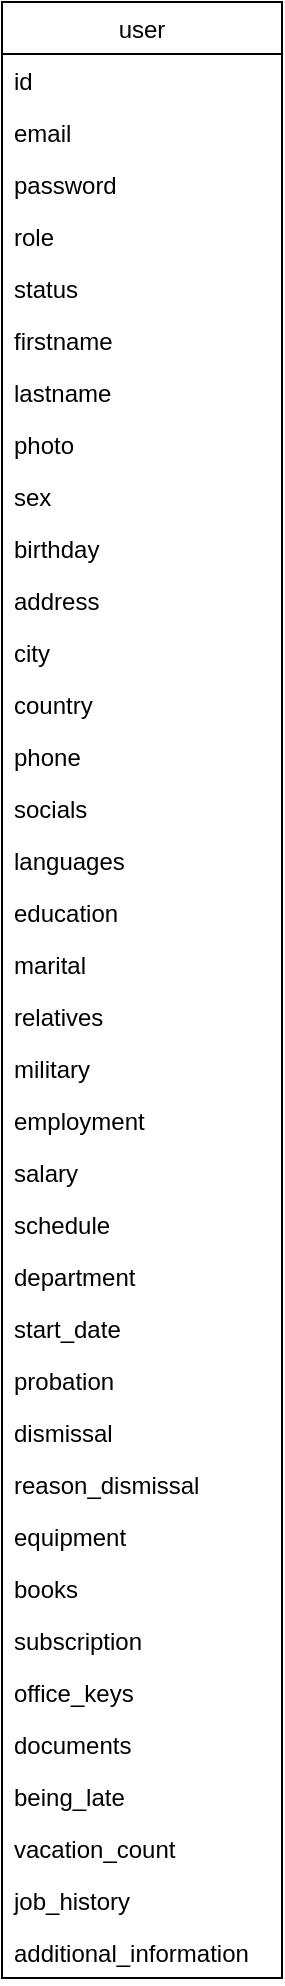 <mxfile version="16.5.2" type="github">
  <diagram id="_Bhg0joz_5yfXXdzEZxt" name="Page-1">
    <mxGraphModel dx="1183" dy="768" grid="1" gridSize="10" guides="1" tooltips="1" connect="1" arrows="1" fold="1" page="1" pageScale="1" pageWidth="827" pageHeight="1169" math="0" shadow="0">
      <root>
        <mxCell id="0" />
        <mxCell id="1" parent="0" />
        <mxCell id="TiyXwvmXW0x5IEj1qEjY-1" value="user" style="swimlane;fontStyle=0;childLayout=stackLayout;horizontal=1;startSize=26;fillColor=none;horizontalStack=0;resizeParent=1;resizeParentMax=0;resizeLast=0;collapsible=1;marginBottom=0;" vertex="1" parent="1">
          <mxGeometry x="130" y="30" width="140" height="988" as="geometry" />
        </mxCell>
        <mxCell id="TiyXwvmXW0x5IEj1qEjY-2" value="id" style="text;strokeColor=none;fillColor=none;align=left;verticalAlign=top;spacingLeft=4;spacingRight=4;overflow=hidden;rotatable=0;points=[[0,0.5],[1,0.5]];portConstraint=eastwest;" vertex="1" parent="TiyXwvmXW0x5IEj1qEjY-1">
          <mxGeometry y="26" width="140" height="26" as="geometry" />
        </mxCell>
        <mxCell id="TiyXwvmXW0x5IEj1qEjY-3" value="email" style="text;strokeColor=none;fillColor=none;align=left;verticalAlign=top;spacingLeft=4;spacingRight=4;overflow=hidden;rotatable=0;points=[[0,0.5],[1,0.5]];portConstraint=eastwest;" vertex="1" parent="TiyXwvmXW0x5IEj1qEjY-1">
          <mxGeometry y="52" width="140" height="26" as="geometry" />
        </mxCell>
        <mxCell id="TiyXwvmXW0x5IEj1qEjY-4" value="password" style="text;strokeColor=none;fillColor=none;align=left;verticalAlign=top;spacingLeft=4;spacingRight=4;overflow=hidden;rotatable=0;points=[[0,0.5],[1,0.5]];portConstraint=eastwest;" vertex="1" parent="TiyXwvmXW0x5IEj1qEjY-1">
          <mxGeometry y="78" width="140" height="26" as="geometry" />
        </mxCell>
        <mxCell id="TiyXwvmXW0x5IEj1qEjY-37" value="role" style="text;strokeColor=none;fillColor=none;align=left;verticalAlign=top;spacingLeft=4;spacingRight=4;overflow=hidden;rotatable=0;points=[[0,0.5],[1,0.5]];portConstraint=eastwest;" vertex="1" parent="TiyXwvmXW0x5IEj1qEjY-1">
          <mxGeometry y="104" width="140" height="26" as="geometry" />
        </mxCell>
        <mxCell id="TiyXwvmXW0x5IEj1qEjY-34" value="status" style="text;strokeColor=none;fillColor=none;align=left;verticalAlign=top;spacingLeft=4;spacingRight=4;overflow=hidden;rotatable=0;points=[[0,0.5],[1,0.5]];portConstraint=eastwest;" vertex="1" parent="TiyXwvmXW0x5IEj1qEjY-1">
          <mxGeometry y="130" width="140" height="26" as="geometry" />
        </mxCell>
        <mxCell id="TiyXwvmXW0x5IEj1qEjY-5" value="firstname" style="text;strokeColor=none;fillColor=none;align=left;verticalAlign=top;spacingLeft=4;spacingRight=4;overflow=hidden;rotatable=0;points=[[0,0.5],[1,0.5]];portConstraint=eastwest;" vertex="1" parent="TiyXwvmXW0x5IEj1qEjY-1">
          <mxGeometry y="156" width="140" height="26" as="geometry" />
        </mxCell>
        <mxCell id="TiyXwvmXW0x5IEj1qEjY-6" value="lastname" style="text;strokeColor=none;fillColor=none;align=left;verticalAlign=top;spacingLeft=4;spacingRight=4;overflow=hidden;rotatable=0;points=[[0,0.5],[1,0.5]];portConstraint=eastwest;" vertex="1" parent="TiyXwvmXW0x5IEj1qEjY-1">
          <mxGeometry y="182" width="140" height="26" as="geometry" />
        </mxCell>
        <mxCell id="TiyXwvmXW0x5IEj1qEjY-8" value="photo" style="text;strokeColor=none;fillColor=none;align=left;verticalAlign=top;spacingLeft=4;spacingRight=4;overflow=hidden;rotatable=0;points=[[0,0.5],[1,0.5]];portConstraint=eastwest;" vertex="1" parent="TiyXwvmXW0x5IEj1qEjY-1">
          <mxGeometry y="208" width="140" height="26" as="geometry" />
        </mxCell>
        <mxCell id="TiyXwvmXW0x5IEj1qEjY-9" value="sex" style="text;strokeColor=none;fillColor=none;align=left;verticalAlign=top;spacingLeft=4;spacingRight=4;overflow=hidden;rotatable=0;points=[[0,0.5],[1,0.5]];portConstraint=eastwest;" vertex="1" parent="TiyXwvmXW0x5IEj1qEjY-1">
          <mxGeometry y="234" width="140" height="26" as="geometry" />
        </mxCell>
        <mxCell id="TiyXwvmXW0x5IEj1qEjY-10" value="birthday " style="text;strokeColor=none;fillColor=none;align=left;verticalAlign=top;spacingLeft=4;spacingRight=4;overflow=hidden;rotatable=0;points=[[0,0.5],[1,0.5]];portConstraint=eastwest;" vertex="1" parent="TiyXwvmXW0x5IEj1qEjY-1">
          <mxGeometry y="260" width="140" height="26" as="geometry" />
        </mxCell>
        <mxCell id="TiyXwvmXW0x5IEj1qEjY-11" value="address" style="text;strokeColor=none;fillColor=none;align=left;verticalAlign=top;spacingLeft=4;spacingRight=4;overflow=hidden;rotatable=0;points=[[0,0.5],[1,0.5]];portConstraint=eastwest;" vertex="1" parent="TiyXwvmXW0x5IEj1qEjY-1">
          <mxGeometry y="286" width="140" height="26" as="geometry" />
        </mxCell>
        <mxCell id="TiyXwvmXW0x5IEj1qEjY-38" value="city" style="text;strokeColor=none;fillColor=none;align=left;verticalAlign=top;spacingLeft=4;spacingRight=4;overflow=hidden;rotatable=0;points=[[0,0.5],[1,0.5]];portConstraint=eastwest;" vertex="1" parent="TiyXwvmXW0x5IEj1qEjY-1">
          <mxGeometry y="312" width="140" height="26" as="geometry" />
        </mxCell>
        <mxCell id="TiyXwvmXW0x5IEj1qEjY-39" value="country" style="text;strokeColor=none;fillColor=none;align=left;verticalAlign=top;spacingLeft=4;spacingRight=4;overflow=hidden;rotatable=0;points=[[0,0.5],[1,0.5]];portConstraint=eastwest;" vertex="1" parent="TiyXwvmXW0x5IEj1qEjY-1">
          <mxGeometry y="338" width="140" height="26" as="geometry" />
        </mxCell>
        <mxCell id="TiyXwvmXW0x5IEj1qEjY-12" value="phone" style="text;strokeColor=none;fillColor=none;align=left;verticalAlign=top;spacingLeft=4;spacingRight=4;overflow=hidden;rotatable=0;points=[[0,0.5],[1,0.5]];portConstraint=eastwest;" vertex="1" parent="TiyXwvmXW0x5IEj1qEjY-1">
          <mxGeometry y="364" width="140" height="26" as="geometry" />
        </mxCell>
        <mxCell id="TiyXwvmXW0x5IEj1qEjY-13" value="socials" style="text;strokeColor=none;fillColor=none;align=left;verticalAlign=top;spacingLeft=4;spacingRight=4;overflow=hidden;rotatable=0;points=[[0,0.5],[1,0.5]];portConstraint=eastwest;" vertex="1" parent="TiyXwvmXW0x5IEj1qEjY-1">
          <mxGeometry y="390" width="140" height="26" as="geometry" />
        </mxCell>
        <mxCell id="TiyXwvmXW0x5IEj1qEjY-14" value="languages" style="text;strokeColor=none;fillColor=none;align=left;verticalAlign=top;spacingLeft=4;spacingRight=4;overflow=hidden;rotatable=0;points=[[0,0.5],[1,0.5]];portConstraint=eastwest;" vertex="1" parent="TiyXwvmXW0x5IEj1qEjY-1">
          <mxGeometry y="416" width="140" height="26" as="geometry" />
        </mxCell>
        <mxCell id="TiyXwvmXW0x5IEj1qEjY-15" value="education" style="text;strokeColor=none;fillColor=none;align=left;verticalAlign=top;spacingLeft=4;spacingRight=4;overflow=hidden;rotatable=0;points=[[0,0.5],[1,0.5]];portConstraint=eastwest;" vertex="1" parent="TiyXwvmXW0x5IEj1qEjY-1">
          <mxGeometry y="442" width="140" height="26" as="geometry" />
        </mxCell>
        <mxCell id="TiyXwvmXW0x5IEj1qEjY-16" value="marital" style="text;strokeColor=none;fillColor=none;align=left;verticalAlign=top;spacingLeft=4;spacingRight=4;overflow=hidden;rotatable=0;points=[[0,0.5],[1,0.5]];portConstraint=eastwest;" vertex="1" parent="TiyXwvmXW0x5IEj1qEjY-1">
          <mxGeometry y="468" width="140" height="26" as="geometry" />
        </mxCell>
        <mxCell id="TiyXwvmXW0x5IEj1qEjY-17" value="relatives" style="text;strokeColor=none;fillColor=none;align=left;verticalAlign=top;spacingLeft=4;spacingRight=4;overflow=hidden;rotatable=0;points=[[0,0.5],[1,0.5]];portConstraint=eastwest;" vertex="1" parent="TiyXwvmXW0x5IEj1qEjY-1">
          <mxGeometry y="494" width="140" height="26" as="geometry" />
        </mxCell>
        <mxCell id="TiyXwvmXW0x5IEj1qEjY-18" value="military" style="text;strokeColor=none;fillColor=none;align=left;verticalAlign=top;spacingLeft=4;spacingRight=4;overflow=hidden;rotatable=0;points=[[0,0.5],[1,0.5]];portConstraint=eastwest;" vertex="1" parent="TiyXwvmXW0x5IEj1qEjY-1">
          <mxGeometry y="520" width="140" height="26" as="geometry" />
        </mxCell>
        <mxCell id="TiyXwvmXW0x5IEj1qEjY-19" value="employment" style="text;strokeColor=none;fillColor=none;align=left;verticalAlign=top;spacingLeft=4;spacingRight=4;overflow=hidden;rotatable=0;points=[[0,0.5],[1,0.5]];portConstraint=eastwest;" vertex="1" parent="TiyXwvmXW0x5IEj1qEjY-1">
          <mxGeometry y="546" width="140" height="26" as="geometry" />
        </mxCell>
        <mxCell id="TiyXwvmXW0x5IEj1qEjY-20" value="salary" style="text;strokeColor=none;fillColor=none;align=left;verticalAlign=top;spacingLeft=4;spacingRight=4;overflow=hidden;rotatable=0;points=[[0,0.5],[1,0.5]];portConstraint=eastwest;" vertex="1" parent="TiyXwvmXW0x5IEj1qEjY-1">
          <mxGeometry y="572" width="140" height="26" as="geometry" />
        </mxCell>
        <mxCell id="TiyXwvmXW0x5IEj1qEjY-21" value="schedule" style="text;strokeColor=none;fillColor=none;align=left;verticalAlign=top;spacingLeft=4;spacingRight=4;overflow=hidden;rotatable=0;points=[[0,0.5],[1,0.5]];portConstraint=eastwest;" vertex="1" parent="TiyXwvmXW0x5IEj1qEjY-1">
          <mxGeometry y="598" width="140" height="26" as="geometry" />
        </mxCell>
        <mxCell id="TiyXwvmXW0x5IEj1qEjY-22" value="department" style="text;strokeColor=none;fillColor=none;align=left;verticalAlign=top;spacingLeft=4;spacingRight=4;overflow=hidden;rotatable=0;points=[[0,0.5],[1,0.5]];portConstraint=eastwest;" vertex="1" parent="TiyXwvmXW0x5IEj1qEjY-1">
          <mxGeometry y="624" width="140" height="26" as="geometry" />
        </mxCell>
        <mxCell id="TiyXwvmXW0x5IEj1qEjY-23" value="start_date" style="text;strokeColor=none;fillColor=none;align=left;verticalAlign=top;spacingLeft=4;spacingRight=4;overflow=hidden;rotatable=0;points=[[0,0.5],[1,0.5]];portConstraint=eastwest;" vertex="1" parent="TiyXwvmXW0x5IEj1qEjY-1">
          <mxGeometry y="650" width="140" height="26" as="geometry" />
        </mxCell>
        <mxCell id="TiyXwvmXW0x5IEj1qEjY-24" value="probation" style="text;strokeColor=none;fillColor=none;align=left;verticalAlign=top;spacingLeft=4;spacingRight=4;overflow=hidden;rotatable=0;points=[[0,0.5],[1,0.5]];portConstraint=eastwest;" vertex="1" parent="TiyXwvmXW0x5IEj1qEjY-1">
          <mxGeometry y="676" width="140" height="26" as="geometry" />
        </mxCell>
        <mxCell id="TiyXwvmXW0x5IEj1qEjY-25" value="dismissal" style="text;strokeColor=none;fillColor=none;align=left;verticalAlign=top;spacingLeft=4;spacingRight=4;overflow=hidden;rotatable=0;points=[[0,0.5],[1,0.5]];portConstraint=eastwest;" vertex="1" parent="TiyXwvmXW0x5IEj1qEjY-1">
          <mxGeometry y="702" width="140" height="26" as="geometry" />
        </mxCell>
        <mxCell id="TiyXwvmXW0x5IEj1qEjY-26" value="reason_dismissal" style="text;strokeColor=none;fillColor=none;align=left;verticalAlign=top;spacingLeft=4;spacingRight=4;overflow=hidden;rotatable=0;points=[[0,0.5],[1,0.5]];portConstraint=eastwest;" vertex="1" parent="TiyXwvmXW0x5IEj1qEjY-1">
          <mxGeometry y="728" width="140" height="26" as="geometry" />
        </mxCell>
        <mxCell id="TiyXwvmXW0x5IEj1qEjY-27" value="equipment" style="text;strokeColor=none;fillColor=none;align=left;verticalAlign=top;spacingLeft=4;spacingRight=4;overflow=hidden;rotatable=0;points=[[0,0.5],[1,0.5]];portConstraint=eastwest;" vertex="1" parent="TiyXwvmXW0x5IEj1qEjY-1">
          <mxGeometry y="754" width="140" height="26" as="geometry" />
        </mxCell>
        <mxCell id="TiyXwvmXW0x5IEj1qEjY-35" value="books" style="text;strokeColor=none;fillColor=none;align=left;verticalAlign=top;spacingLeft=4;spacingRight=4;overflow=hidden;rotatable=0;points=[[0,0.5],[1,0.5]];portConstraint=eastwest;" vertex="1" parent="TiyXwvmXW0x5IEj1qEjY-1">
          <mxGeometry y="780" width="140" height="26" as="geometry" />
        </mxCell>
        <mxCell id="TiyXwvmXW0x5IEj1qEjY-36" value="subscription" style="text;strokeColor=none;fillColor=none;align=left;verticalAlign=top;spacingLeft=4;spacingRight=4;overflow=hidden;rotatable=0;points=[[0,0.5],[1,0.5]];portConstraint=eastwest;" vertex="1" parent="TiyXwvmXW0x5IEj1qEjY-1">
          <mxGeometry y="806" width="140" height="26" as="geometry" />
        </mxCell>
        <mxCell id="TiyXwvmXW0x5IEj1qEjY-28" value="office_keys" style="text;strokeColor=none;fillColor=none;align=left;verticalAlign=top;spacingLeft=4;spacingRight=4;overflow=hidden;rotatable=0;points=[[0,0.5],[1,0.5]];portConstraint=eastwest;" vertex="1" parent="TiyXwvmXW0x5IEj1qEjY-1">
          <mxGeometry y="832" width="140" height="26" as="geometry" />
        </mxCell>
        <mxCell id="TiyXwvmXW0x5IEj1qEjY-29" value="documents" style="text;strokeColor=none;fillColor=none;align=left;verticalAlign=top;spacingLeft=4;spacingRight=4;overflow=hidden;rotatable=0;points=[[0,0.5],[1,0.5]];portConstraint=eastwest;" vertex="1" parent="TiyXwvmXW0x5IEj1qEjY-1">
          <mxGeometry y="858" width="140" height="26" as="geometry" />
        </mxCell>
        <mxCell id="TiyXwvmXW0x5IEj1qEjY-30" value="being_late" style="text;strokeColor=none;fillColor=none;align=left;verticalAlign=top;spacingLeft=4;spacingRight=4;overflow=hidden;rotatable=0;points=[[0,0.5],[1,0.5]];portConstraint=eastwest;" vertex="1" parent="TiyXwvmXW0x5IEj1qEjY-1">
          <mxGeometry y="884" width="140" height="26" as="geometry" />
        </mxCell>
        <mxCell id="TiyXwvmXW0x5IEj1qEjY-31" value="vacation_count" style="text;strokeColor=none;fillColor=none;align=left;verticalAlign=top;spacingLeft=4;spacingRight=4;overflow=hidden;rotatable=0;points=[[0,0.5],[1,0.5]];portConstraint=eastwest;" vertex="1" parent="TiyXwvmXW0x5IEj1qEjY-1">
          <mxGeometry y="910" width="140" height="26" as="geometry" />
        </mxCell>
        <mxCell id="TiyXwvmXW0x5IEj1qEjY-32" value="job_history" style="text;strokeColor=none;fillColor=none;align=left;verticalAlign=top;spacingLeft=4;spacingRight=4;overflow=hidden;rotatable=0;points=[[0,0.5],[1,0.5]];portConstraint=eastwest;" vertex="1" parent="TiyXwvmXW0x5IEj1qEjY-1">
          <mxGeometry y="936" width="140" height="26" as="geometry" />
        </mxCell>
        <mxCell id="TiyXwvmXW0x5IEj1qEjY-33" value="additional_information" style="text;strokeColor=none;fillColor=none;align=left;verticalAlign=top;spacingLeft=4;spacingRight=4;overflow=hidden;rotatable=0;points=[[0,0.5],[1,0.5]];portConstraint=eastwest;" vertex="1" parent="TiyXwvmXW0x5IEj1qEjY-1">
          <mxGeometry y="962" width="140" height="26" as="geometry" />
        </mxCell>
      </root>
    </mxGraphModel>
  </diagram>
</mxfile>

